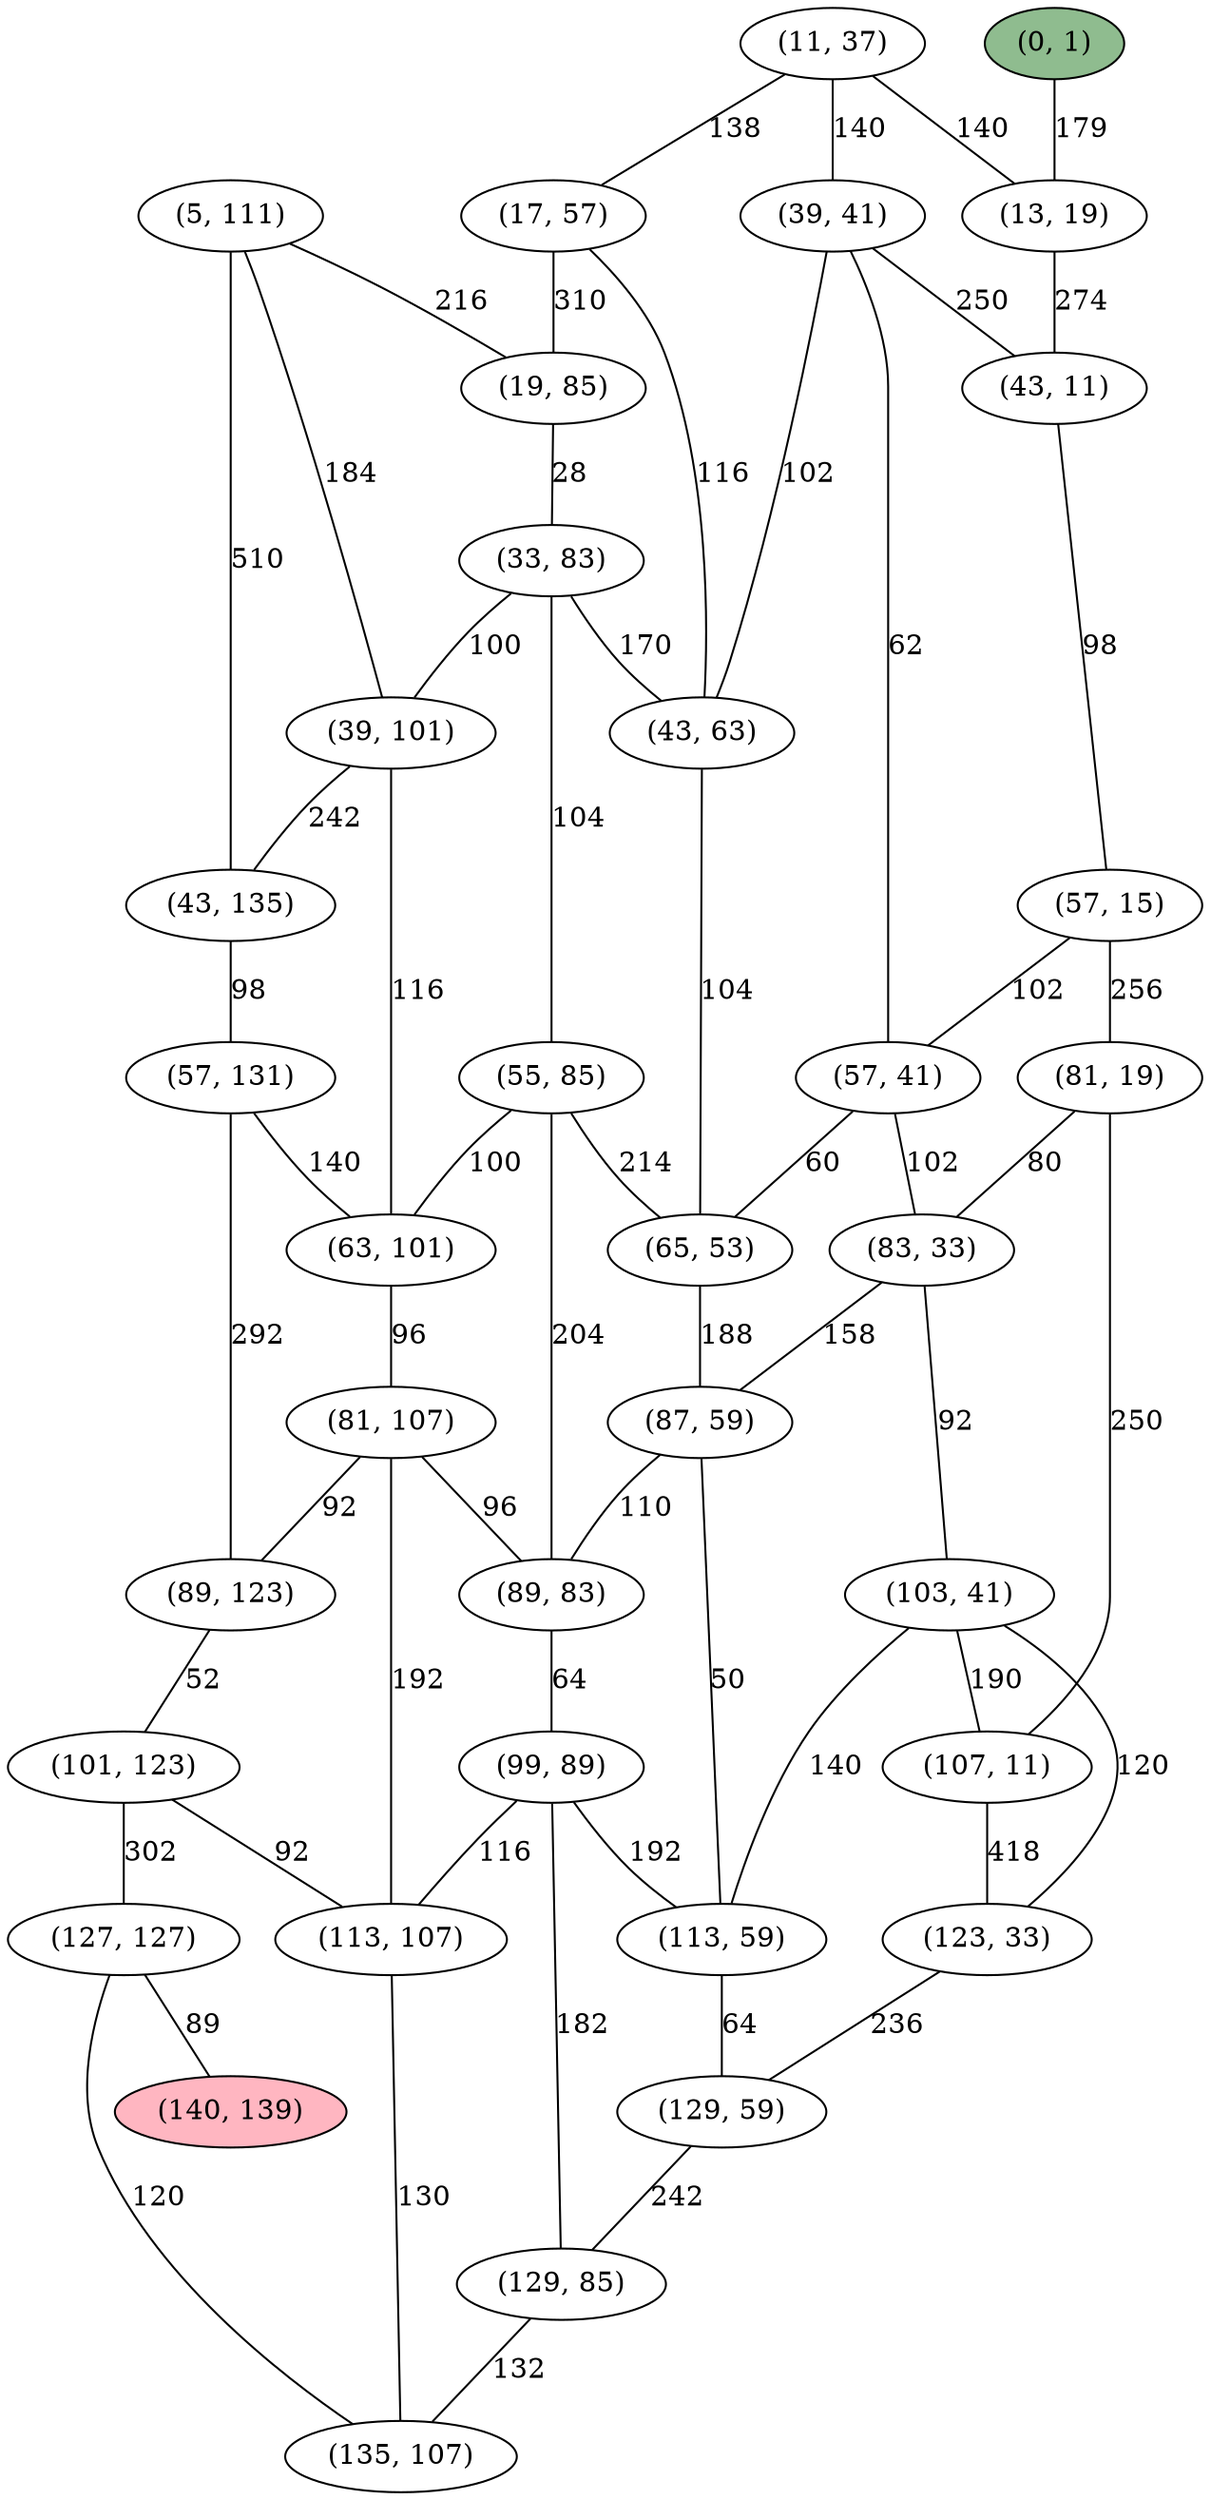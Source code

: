 strict graph  {
"(0, 1)" [fillcolor=darkseagreen, style=filled];
"(5, 111)";
"(11, 37)";
"(13, 19)";
"(17, 57)";
"(19, 85)";
"(33, 83)";
"(39, 41)";
"(39, 101)";
"(43, 11)";
"(43, 63)";
"(43, 135)";
"(55, 85)";
"(57, 15)";
"(57, 41)";
"(57, 131)";
"(63, 101)";
"(65, 53)";
"(81, 19)";
"(81, 107)";
"(83, 33)";
"(87, 59)";
"(89, 83)";
"(89, 123)";
"(99, 89)";
"(101, 123)";
"(103, 41)";
"(107, 11)";
"(113, 59)";
"(113, 107)";
"(123, 33)";
"(127, 127)";
"(129, 59)";
"(129, 85)";
"(135, 107)";
"(140, 139)" [fillcolor=lightpink, style=filled];
"(0, 1)" -- "(13, 19)"  [label=179, weight=179];
"(5, 111)" -- "(19, 85)"  [label=216, weight=216];
"(5, 111)" -- "(39, 101)"  [label=184, weight=184];
"(5, 111)" -- "(43, 135)"  [label=510, weight=510];
"(11, 37)" -- "(17, 57)"  [label=138, weight=138];
"(11, 37)" -- "(13, 19)"  [label=140, weight=140];
"(11, 37)" -- "(39, 41)"  [label=140, weight=140];
"(13, 19)" -- "(43, 11)"  [label=274, weight=274];
"(17, 57)" -- "(19, 85)"  [label=310, weight=310];
"(17, 57)" -- "(43, 63)"  [label=116, weight=116];
"(19, 85)" -- "(33, 83)"  [label=28, weight=28];
"(33, 83)" -- "(39, 101)"  [label=100, weight=100];
"(33, 83)" -- "(43, 63)"  [label=170, weight=170];
"(33, 83)" -- "(55, 85)"  [label=104, weight=104];
"(39, 41)" -- "(43, 63)"  [label=102, weight=102];
"(39, 41)" -- "(43, 11)"  [label=250, weight=250];
"(39, 41)" -- "(57, 41)"  [label=62, weight=62];
"(39, 101)" -- "(43, 135)"  [label=242, weight=242];
"(39, 101)" -- "(63, 101)"  [label=116, weight=116];
"(43, 11)" -- "(57, 15)"  [label=98, weight=98];
"(43, 63)" -- "(65, 53)"  [label=104, weight=104];
"(43, 135)" -- "(57, 131)"  [label=98, weight=98];
"(55, 85)" -- "(65, 53)"  [label=214, weight=214];
"(55, 85)" -- "(63, 101)"  [label=100, weight=100];
"(55, 85)" -- "(89, 83)"  [label=204, weight=204];
"(57, 15)" -- "(57, 41)"  [label=102, weight=102];
"(57, 15)" -- "(81, 19)"  [label=256, weight=256];
"(57, 41)" -- "(65, 53)"  [label=60, weight=60];
"(57, 41)" -- "(83, 33)"  [label=102, weight=102];
"(57, 131)" -- "(63, 101)"  [label=140, weight=140];
"(57, 131)" -- "(89, 123)"  [label=292, weight=292];
"(63, 101)" -- "(81, 107)"  [label=96, weight=96];
"(65, 53)" -- "(87, 59)"  [label=188, weight=188];
"(81, 19)" -- "(83, 33)"  [label=80, weight=80];
"(81, 19)" -- "(107, 11)"  [label=250, weight=250];
"(81, 107)" -- "(89, 83)"  [label=96, weight=96];
"(81, 107)" -- "(89, 123)"  [label=92, weight=92];
"(81, 107)" -- "(113, 107)"  [label=192, weight=192];
"(83, 33)" -- "(87, 59)"  [label=158, weight=158];
"(83, 33)" -- "(103, 41)"  [label=92, weight=92];
"(87, 59)" -- "(89, 83)"  [label=110, weight=110];
"(87, 59)" -- "(113, 59)"  [label=50, weight=50];
"(89, 83)" -- "(99, 89)"  [label=64, weight=64];
"(89, 123)" -- "(101, 123)"  [label=52, weight=52];
"(99, 89)" -- "(113, 59)"  [label=192, weight=192];
"(99, 89)" -- "(113, 107)"  [label=116, weight=116];
"(99, 89)" -- "(129, 85)"  [label=182, weight=182];
"(101, 123)" -- "(113, 107)"  [label=92, weight=92];
"(101, 123)" -- "(127, 127)"  [label=302, weight=302];
"(103, 41)" -- "(107, 11)"  [label=190, weight=190];
"(103, 41)" -- "(123, 33)"  [label=120, weight=120];
"(103, 41)" -- "(113, 59)"  [label=140, weight=140];
"(107, 11)" -- "(123, 33)"  [label=418, weight=418];
"(113, 59)" -- "(129, 59)"  [label=64, weight=64];
"(113, 107)" -- "(135, 107)"  [label=130, weight=130];
"(123, 33)" -- "(129, 59)"  [label=236, weight=236];
"(127, 127)" -- "(135, 107)"  [label=120, weight=120];
"(127, 127)" -- "(140, 139)"  [label=89, weight=89];
"(129, 59)" -- "(129, 85)"  [label=242, weight=242];
"(129, 85)" -- "(135, 107)"  [label=132, weight=132];
}
